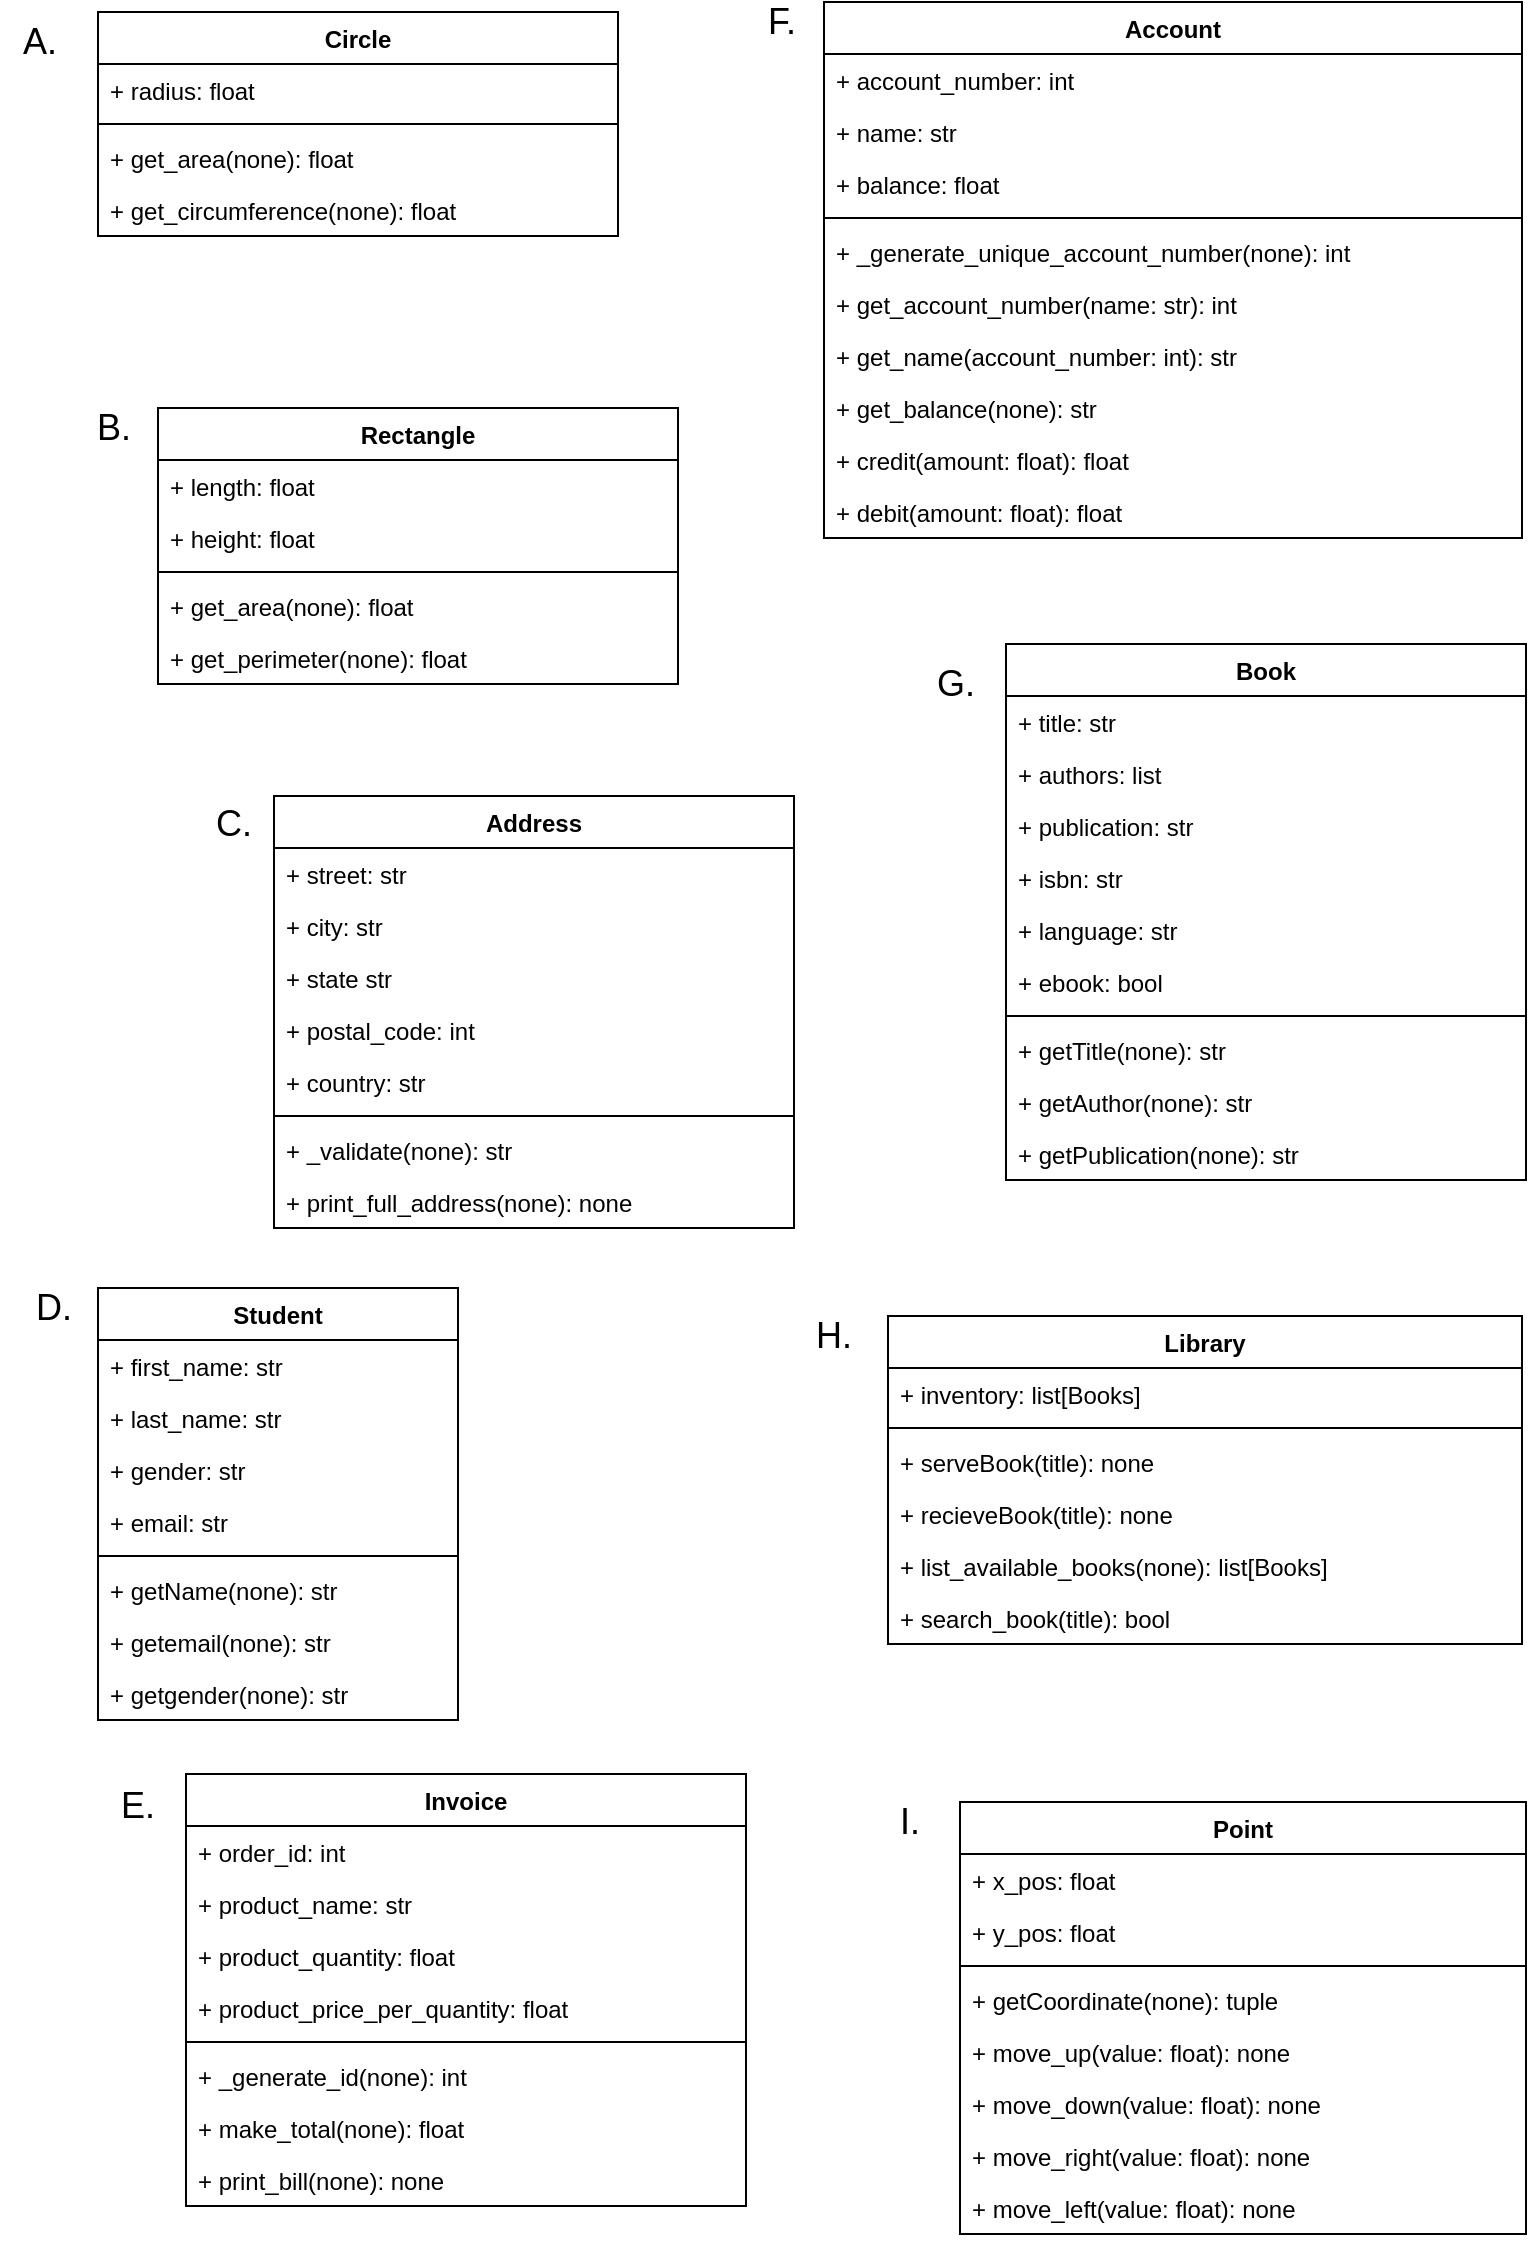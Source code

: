 <mxfile version="14.5.1" type="github">
  <diagram id="C5RBs43oDa-KdzZeNtuy" name="Page-1">
    <mxGraphModel dx="1408" dy="808" grid="0" gridSize="10" guides="1" tooltips="1" connect="1" arrows="1" fold="1" page="1" pageScale="1" pageWidth="827" pageHeight="1169" background="none" math="0" shadow="0">
      <root>
        <mxCell id="WIyWlLk6GJQsqaUBKTNV-0" />
        <mxCell id="WIyWlLk6GJQsqaUBKTNV-1" parent="WIyWlLk6GJQsqaUBKTNV-0" />
        <mxCell id="QCE50cmt4et3kZU7Q80q-0" value="Student" style="swimlane;fontStyle=1;align=center;verticalAlign=top;childLayout=stackLayout;horizontal=1;startSize=26;horizontalStack=0;resizeParent=1;resizeParentMax=0;resizeLast=0;collapsible=1;marginBottom=0;" vertex="1" parent="WIyWlLk6GJQsqaUBKTNV-1">
          <mxGeometry x="92" y="664" width="180" height="216" as="geometry" />
        </mxCell>
        <mxCell id="QCE50cmt4et3kZU7Q80q-1" value="+ first_name: str" style="text;strokeColor=none;fillColor=none;align=left;verticalAlign=top;spacingLeft=4;spacingRight=4;overflow=hidden;rotatable=0;points=[[0,0.5],[1,0.5]];portConstraint=eastwest;" vertex="1" parent="QCE50cmt4et3kZU7Q80q-0">
          <mxGeometry y="26" width="180" height="26" as="geometry" />
        </mxCell>
        <mxCell id="QCE50cmt4et3kZU7Q80q-7" value="+ last_name: str" style="text;strokeColor=none;fillColor=none;align=left;verticalAlign=top;spacingLeft=4;spacingRight=4;overflow=hidden;rotatable=0;points=[[0,0.5],[1,0.5]];portConstraint=eastwest;" vertex="1" parent="QCE50cmt4et3kZU7Q80q-0">
          <mxGeometry y="52" width="180" height="26" as="geometry" />
        </mxCell>
        <mxCell id="QCE50cmt4et3kZU7Q80q-8" value="+ gender: str" style="text;strokeColor=none;fillColor=none;align=left;verticalAlign=top;spacingLeft=4;spacingRight=4;overflow=hidden;rotatable=0;points=[[0,0.5],[1,0.5]];portConstraint=eastwest;" vertex="1" parent="QCE50cmt4et3kZU7Q80q-0">
          <mxGeometry y="78" width="180" height="26" as="geometry" />
        </mxCell>
        <mxCell id="QCE50cmt4et3kZU7Q80q-9" value="+ email: str" style="text;strokeColor=none;fillColor=none;align=left;verticalAlign=top;spacingLeft=4;spacingRight=4;overflow=hidden;rotatable=0;points=[[0,0.5],[1,0.5]];portConstraint=eastwest;" vertex="1" parent="QCE50cmt4et3kZU7Q80q-0">
          <mxGeometry y="104" width="180" height="26" as="geometry" />
        </mxCell>
        <mxCell id="QCE50cmt4et3kZU7Q80q-2" value="" style="line;strokeWidth=1;fillColor=none;align=left;verticalAlign=middle;spacingTop=-1;spacingLeft=3;spacingRight=3;rotatable=0;labelPosition=right;points=[];portConstraint=eastwest;" vertex="1" parent="QCE50cmt4et3kZU7Q80q-0">
          <mxGeometry y="130" width="180" height="8" as="geometry" />
        </mxCell>
        <mxCell id="QCE50cmt4et3kZU7Q80q-3" value="+ getName(none): str" style="text;strokeColor=none;fillColor=none;align=left;verticalAlign=top;spacingLeft=4;spacingRight=4;overflow=hidden;rotatable=0;points=[[0,0.5],[1,0.5]];portConstraint=eastwest;" vertex="1" parent="QCE50cmt4et3kZU7Q80q-0">
          <mxGeometry y="138" width="180" height="26" as="geometry" />
        </mxCell>
        <mxCell id="QCE50cmt4et3kZU7Q80q-10" value="+ getemail(none): str" style="text;strokeColor=none;fillColor=none;align=left;verticalAlign=top;spacingLeft=4;spacingRight=4;overflow=hidden;rotatable=0;points=[[0,0.5],[1,0.5]];portConstraint=eastwest;" vertex="1" parent="QCE50cmt4et3kZU7Q80q-0">
          <mxGeometry y="164" width="180" height="26" as="geometry" />
        </mxCell>
        <mxCell id="QCE50cmt4et3kZU7Q80q-12" value="+ getgender(none): str" style="text;strokeColor=none;fillColor=none;align=left;verticalAlign=top;spacingLeft=4;spacingRight=4;overflow=hidden;rotatable=0;points=[[0,0.5],[1,0.5]];portConstraint=eastwest;" vertex="1" parent="QCE50cmt4et3kZU7Q80q-0">
          <mxGeometry y="190" width="180" height="26" as="geometry" />
        </mxCell>
        <mxCell id="QCE50cmt4et3kZU7Q80q-13" value="Circle" style="swimlane;fontStyle=1;align=center;verticalAlign=top;childLayout=stackLayout;horizontal=1;startSize=26;horizontalStack=0;resizeParent=1;resizeParentMax=0;resizeLast=0;collapsible=1;marginBottom=0;shadow=0;" vertex="1" parent="WIyWlLk6GJQsqaUBKTNV-1">
          <mxGeometry x="92" y="26" width="260" height="112" as="geometry" />
        </mxCell>
        <mxCell id="QCE50cmt4et3kZU7Q80q-14" value="+ radius: float" style="text;strokeColor=none;fillColor=none;align=left;verticalAlign=top;spacingLeft=4;spacingRight=4;overflow=hidden;rotatable=0;points=[[0,0.5],[1,0.5]];portConstraint=eastwest;" vertex="1" parent="QCE50cmt4et3kZU7Q80q-13">
          <mxGeometry y="26" width="260" height="26" as="geometry" />
        </mxCell>
        <mxCell id="QCE50cmt4et3kZU7Q80q-15" value="" style="line;strokeWidth=1;fillColor=none;align=left;verticalAlign=middle;spacingTop=-1;spacingLeft=3;spacingRight=3;rotatable=0;labelPosition=right;points=[];portConstraint=eastwest;" vertex="1" parent="QCE50cmt4et3kZU7Q80q-13">
          <mxGeometry y="52" width="260" height="8" as="geometry" />
        </mxCell>
        <mxCell id="QCE50cmt4et3kZU7Q80q-16" value="+ get_area(none): float" style="text;strokeColor=none;fillColor=none;align=left;verticalAlign=top;spacingLeft=4;spacingRight=4;overflow=hidden;rotatable=0;points=[[0,0.5],[1,0.5]];portConstraint=eastwest;" vertex="1" parent="QCE50cmt4et3kZU7Q80q-13">
          <mxGeometry y="60" width="260" height="26" as="geometry" />
        </mxCell>
        <mxCell id="QCE50cmt4et3kZU7Q80q-17" value="+ get_circumference(none): float" style="text;strokeColor=none;fillColor=none;align=left;verticalAlign=top;spacingLeft=4;spacingRight=4;overflow=hidden;rotatable=0;points=[[0,0.5],[1,0.5]];portConstraint=eastwest;" vertex="1" parent="QCE50cmt4et3kZU7Q80q-13">
          <mxGeometry y="86" width="260" height="26" as="geometry" />
        </mxCell>
        <mxCell id="QCE50cmt4et3kZU7Q80q-18" value="Rectangle" style="swimlane;fontStyle=1;align=center;verticalAlign=top;childLayout=stackLayout;horizontal=1;startSize=26;horizontalStack=0;resizeParent=1;resizeParentMax=0;resizeLast=0;collapsible=1;marginBottom=0;shadow=0;" vertex="1" parent="WIyWlLk6GJQsqaUBKTNV-1">
          <mxGeometry x="122" y="224" width="260" height="138" as="geometry" />
        </mxCell>
        <mxCell id="QCE50cmt4et3kZU7Q80q-19" value="+ length: float" style="text;strokeColor=none;fillColor=none;align=left;verticalAlign=top;spacingLeft=4;spacingRight=4;overflow=hidden;rotatable=0;points=[[0,0.5],[1,0.5]];portConstraint=eastwest;" vertex="1" parent="QCE50cmt4et3kZU7Q80q-18">
          <mxGeometry y="26" width="260" height="26" as="geometry" />
        </mxCell>
        <mxCell id="QCE50cmt4et3kZU7Q80q-23" value="+ height: float" style="text;strokeColor=none;fillColor=none;align=left;verticalAlign=top;spacingLeft=4;spacingRight=4;overflow=hidden;rotatable=0;points=[[0,0.5],[1,0.5]];portConstraint=eastwest;" vertex="1" parent="QCE50cmt4et3kZU7Q80q-18">
          <mxGeometry y="52" width="260" height="26" as="geometry" />
        </mxCell>
        <mxCell id="QCE50cmt4et3kZU7Q80q-20" value="" style="line;strokeWidth=1;fillColor=none;align=left;verticalAlign=middle;spacingTop=-1;spacingLeft=3;spacingRight=3;rotatable=0;labelPosition=right;points=[];portConstraint=eastwest;" vertex="1" parent="QCE50cmt4et3kZU7Q80q-18">
          <mxGeometry y="78" width="260" height="8" as="geometry" />
        </mxCell>
        <mxCell id="QCE50cmt4et3kZU7Q80q-21" value="+ get_area(none): float" style="text;strokeColor=none;fillColor=none;align=left;verticalAlign=top;spacingLeft=4;spacingRight=4;overflow=hidden;rotatable=0;points=[[0,0.5],[1,0.5]];portConstraint=eastwest;" vertex="1" parent="QCE50cmt4et3kZU7Q80q-18">
          <mxGeometry y="86" width="260" height="26" as="geometry" />
        </mxCell>
        <mxCell id="QCE50cmt4et3kZU7Q80q-22" value="+ get_perimeter(none): float" style="text;strokeColor=none;fillColor=none;align=left;verticalAlign=top;spacingLeft=4;spacingRight=4;overflow=hidden;rotatable=0;points=[[0,0.5],[1,0.5]];portConstraint=eastwest;" vertex="1" parent="QCE50cmt4et3kZU7Q80q-18">
          <mxGeometry y="112" width="260" height="26" as="geometry" />
        </mxCell>
        <mxCell id="QCE50cmt4et3kZU7Q80q-24" value="Address" style="swimlane;fontStyle=1;align=center;verticalAlign=top;childLayout=stackLayout;horizontal=1;startSize=26;horizontalStack=0;resizeParent=1;resizeParentMax=0;resizeLast=0;collapsible=1;marginBottom=0;" vertex="1" parent="WIyWlLk6GJQsqaUBKTNV-1">
          <mxGeometry x="180" y="418" width="260" height="216" as="geometry" />
        </mxCell>
        <mxCell id="QCE50cmt4et3kZU7Q80q-25" value="+ street: str" style="text;strokeColor=none;fillColor=none;align=left;verticalAlign=top;spacingLeft=4;spacingRight=4;overflow=hidden;rotatable=0;points=[[0,0.5],[1,0.5]];portConstraint=eastwest;" vertex="1" parent="QCE50cmt4et3kZU7Q80q-24">
          <mxGeometry y="26" width="260" height="26" as="geometry" />
        </mxCell>
        <mxCell id="QCE50cmt4et3kZU7Q80q-26" value="+ city: str" style="text;strokeColor=none;fillColor=none;align=left;verticalAlign=top;spacingLeft=4;spacingRight=4;overflow=hidden;rotatable=0;points=[[0,0.5],[1,0.5]];portConstraint=eastwest;" vertex="1" parent="QCE50cmt4et3kZU7Q80q-24">
          <mxGeometry y="52" width="260" height="26" as="geometry" />
        </mxCell>
        <mxCell id="QCE50cmt4et3kZU7Q80q-27" value="+ state str" style="text;strokeColor=none;fillColor=none;align=left;verticalAlign=top;spacingLeft=4;spacingRight=4;overflow=hidden;rotatable=0;points=[[0,0.5],[1,0.5]];portConstraint=eastwest;" vertex="1" parent="QCE50cmt4et3kZU7Q80q-24">
          <mxGeometry y="78" width="260" height="26" as="geometry" />
        </mxCell>
        <mxCell id="QCE50cmt4et3kZU7Q80q-28" value="+ postal_code: int" style="text;strokeColor=none;fillColor=none;align=left;verticalAlign=top;spacingLeft=4;spacingRight=4;overflow=hidden;rotatable=0;points=[[0,0.5],[1,0.5]];portConstraint=eastwest;" vertex="1" parent="QCE50cmt4et3kZU7Q80q-24">
          <mxGeometry y="104" width="260" height="26" as="geometry" />
        </mxCell>
        <mxCell id="QCE50cmt4et3kZU7Q80q-33" value="+ country: str" style="text;strokeColor=none;fillColor=none;align=left;verticalAlign=top;spacingLeft=4;spacingRight=4;overflow=hidden;rotatable=0;points=[[0,0.5],[1,0.5]];portConstraint=eastwest;" vertex="1" parent="QCE50cmt4et3kZU7Q80q-24">
          <mxGeometry y="130" width="260" height="26" as="geometry" />
        </mxCell>
        <mxCell id="QCE50cmt4et3kZU7Q80q-29" value="" style="line;strokeWidth=1;fillColor=none;align=left;verticalAlign=middle;spacingTop=-1;spacingLeft=3;spacingRight=3;rotatable=0;labelPosition=right;points=[];portConstraint=eastwest;" vertex="1" parent="QCE50cmt4et3kZU7Q80q-24">
          <mxGeometry y="156" width="260" height="8" as="geometry" />
        </mxCell>
        <mxCell id="QCE50cmt4et3kZU7Q80q-30" value="+ _validate(none): str" style="text;strokeColor=none;fillColor=none;align=left;verticalAlign=top;spacingLeft=4;spacingRight=4;overflow=hidden;rotatable=0;points=[[0,0.5],[1,0.5]];portConstraint=eastwest;" vertex="1" parent="QCE50cmt4et3kZU7Q80q-24">
          <mxGeometry y="164" width="260" height="26" as="geometry" />
        </mxCell>
        <mxCell id="QCE50cmt4et3kZU7Q80q-31" value="+ print_full_address(none): none" style="text;strokeColor=none;fillColor=none;align=left;verticalAlign=top;spacingLeft=4;spacingRight=4;overflow=hidden;rotatable=0;points=[[0,0.5],[1,0.5]];portConstraint=eastwest;" vertex="1" parent="QCE50cmt4et3kZU7Q80q-24">
          <mxGeometry y="190" width="260" height="26" as="geometry" />
        </mxCell>
        <mxCell id="QCE50cmt4et3kZU7Q80q-35" value="Invoice" style="swimlane;fontStyle=1;align=center;verticalAlign=top;childLayout=stackLayout;horizontal=1;startSize=26;horizontalStack=0;resizeParent=1;resizeParentMax=0;resizeLast=0;collapsible=1;marginBottom=0;" vertex="1" parent="WIyWlLk6GJQsqaUBKTNV-1">
          <mxGeometry x="136" y="907" width="280" height="216" as="geometry" />
        </mxCell>
        <mxCell id="QCE50cmt4et3kZU7Q80q-36" value="+ order_id: int" style="text;strokeColor=none;fillColor=none;align=left;verticalAlign=top;spacingLeft=4;spacingRight=4;overflow=hidden;rotatable=0;points=[[0,0.5],[1,0.5]];portConstraint=eastwest;" vertex="1" parent="QCE50cmt4et3kZU7Q80q-35">
          <mxGeometry y="26" width="280" height="26" as="geometry" />
        </mxCell>
        <mxCell id="QCE50cmt4et3kZU7Q80q-37" value="+ product_name: str" style="text;strokeColor=none;fillColor=none;align=left;verticalAlign=top;spacingLeft=4;spacingRight=4;overflow=hidden;rotatable=0;points=[[0,0.5],[1,0.5]];portConstraint=eastwest;" vertex="1" parent="QCE50cmt4et3kZU7Q80q-35">
          <mxGeometry y="52" width="280" height="26" as="geometry" />
        </mxCell>
        <mxCell id="QCE50cmt4et3kZU7Q80q-38" value="+ product_quantity: float" style="text;strokeColor=none;fillColor=none;align=left;verticalAlign=top;spacingLeft=4;spacingRight=4;overflow=hidden;rotatable=0;points=[[0,0.5],[1,0.5]];portConstraint=eastwest;" vertex="1" parent="QCE50cmt4et3kZU7Q80q-35">
          <mxGeometry y="78" width="280" height="26" as="geometry" />
        </mxCell>
        <mxCell id="QCE50cmt4et3kZU7Q80q-39" value="+ product_price_per_quantity: float" style="text;strokeColor=none;fillColor=none;align=left;verticalAlign=top;spacingLeft=4;spacingRight=4;overflow=hidden;rotatable=0;points=[[0,0.5],[1,0.5]];portConstraint=eastwest;" vertex="1" parent="QCE50cmt4et3kZU7Q80q-35">
          <mxGeometry y="104" width="280" height="26" as="geometry" />
        </mxCell>
        <mxCell id="QCE50cmt4et3kZU7Q80q-40" value="" style="line;strokeWidth=1;fillColor=none;align=left;verticalAlign=middle;spacingTop=-1;spacingLeft=3;spacingRight=3;rotatable=0;labelPosition=right;points=[];portConstraint=eastwest;" vertex="1" parent="QCE50cmt4et3kZU7Q80q-35">
          <mxGeometry y="130" width="280" height="8" as="geometry" />
        </mxCell>
        <mxCell id="QCE50cmt4et3kZU7Q80q-41" value="+ _generate_id(none): int" style="text;strokeColor=none;fillColor=none;align=left;verticalAlign=top;spacingLeft=4;spacingRight=4;overflow=hidden;rotatable=0;points=[[0,0.5],[1,0.5]];portConstraint=eastwest;" vertex="1" parent="QCE50cmt4et3kZU7Q80q-35">
          <mxGeometry y="138" width="280" height="26" as="geometry" />
        </mxCell>
        <mxCell id="QCE50cmt4et3kZU7Q80q-42" value="+ make_total(none): float" style="text;strokeColor=none;fillColor=none;align=left;verticalAlign=top;spacingLeft=4;spacingRight=4;overflow=hidden;rotatable=0;points=[[0,0.5],[1,0.5]];portConstraint=eastwest;" vertex="1" parent="QCE50cmt4et3kZU7Q80q-35">
          <mxGeometry y="164" width="280" height="26" as="geometry" />
        </mxCell>
        <mxCell id="QCE50cmt4et3kZU7Q80q-44" value="+ print_bill(none): none" style="text;strokeColor=none;fillColor=none;align=left;verticalAlign=top;spacingLeft=4;spacingRight=4;overflow=hidden;rotatable=0;points=[[0,0.5],[1,0.5]];portConstraint=eastwest;" vertex="1" parent="QCE50cmt4et3kZU7Q80q-35">
          <mxGeometry y="190" width="280" height="26" as="geometry" />
        </mxCell>
        <mxCell id="QCE50cmt4et3kZU7Q80q-45" value="Account" style="swimlane;fontStyle=1;align=center;verticalAlign=top;childLayout=stackLayout;horizontal=1;startSize=26;horizontalStack=0;resizeParent=1;resizeParentMax=0;resizeLast=0;collapsible=1;marginBottom=0;" vertex="1" parent="WIyWlLk6GJQsqaUBKTNV-1">
          <mxGeometry x="455" y="21" width="349" height="268" as="geometry" />
        </mxCell>
        <mxCell id="QCE50cmt4et3kZU7Q80q-46" value="+ account_number: int" style="text;strokeColor=none;fillColor=none;align=left;verticalAlign=top;spacingLeft=4;spacingRight=4;overflow=hidden;rotatable=0;points=[[0,0.5],[1,0.5]];portConstraint=eastwest;" vertex="1" parent="QCE50cmt4et3kZU7Q80q-45">
          <mxGeometry y="26" width="349" height="26" as="geometry" />
        </mxCell>
        <mxCell id="QCE50cmt4et3kZU7Q80q-47" value="+ name: str" style="text;strokeColor=none;fillColor=none;align=left;verticalAlign=top;spacingLeft=4;spacingRight=4;overflow=hidden;rotatable=0;points=[[0,0.5],[1,0.5]];portConstraint=eastwest;" vertex="1" parent="QCE50cmt4et3kZU7Q80q-45">
          <mxGeometry y="52" width="349" height="26" as="geometry" />
        </mxCell>
        <mxCell id="QCE50cmt4et3kZU7Q80q-48" value="+ balance: float" style="text;strokeColor=none;fillColor=none;align=left;verticalAlign=top;spacingLeft=4;spacingRight=4;overflow=hidden;rotatable=0;points=[[0,0.5],[1,0.5]];portConstraint=eastwest;" vertex="1" parent="QCE50cmt4et3kZU7Q80q-45">
          <mxGeometry y="78" width="349" height="26" as="geometry" />
        </mxCell>
        <mxCell id="QCE50cmt4et3kZU7Q80q-50" value="" style="line;strokeWidth=1;fillColor=none;align=left;verticalAlign=middle;spacingTop=-1;spacingLeft=3;spacingRight=3;rotatable=0;labelPosition=right;points=[];portConstraint=eastwest;" vertex="1" parent="QCE50cmt4et3kZU7Q80q-45">
          <mxGeometry y="104" width="349" height="8" as="geometry" />
        </mxCell>
        <mxCell id="QCE50cmt4et3kZU7Q80q-51" value="+ _generate_unique_account_number(none): int" style="text;strokeColor=none;fillColor=none;align=left;verticalAlign=top;spacingLeft=4;spacingRight=4;overflow=hidden;rotatable=0;points=[[0,0.5],[1,0.5]];portConstraint=eastwest;" vertex="1" parent="QCE50cmt4et3kZU7Q80q-45">
          <mxGeometry y="112" width="349" height="26" as="geometry" />
        </mxCell>
        <mxCell id="QCE50cmt4et3kZU7Q80q-52" value="+ get_account_number(name: str): int" style="text;strokeColor=none;fillColor=none;align=left;verticalAlign=top;spacingLeft=4;spacingRight=4;overflow=hidden;rotatable=0;points=[[0,0.5],[1,0.5]];portConstraint=eastwest;" vertex="1" parent="QCE50cmt4et3kZU7Q80q-45">
          <mxGeometry y="138" width="349" height="26" as="geometry" />
        </mxCell>
        <mxCell id="QCE50cmt4et3kZU7Q80q-53" value="+ get_name(account_number: int): str" style="text;strokeColor=none;fillColor=none;align=left;verticalAlign=top;spacingLeft=4;spacingRight=4;overflow=hidden;rotatable=0;points=[[0,0.5],[1,0.5]];portConstraint=eastwest;" vertex="1" parent="QCE50cmt4et3kZU7Q80q-45">
          <mxGeometry y="164" width="349" height="26" as="geometry" />
        </mxCell>
        <mxCell id="QCE50cmt4et3kZU7Q80q-54" value="+ get_balance(none): str" style="text;strokeColor=none;fillColor=none;align=left;verticalAlign=top;spacingLeft=4;spacingRight=4;overflow=hidden;rotatable=0;points=[[0,0.5],[1,0.5]];portConstraint=eastwest;" vertex="1" parent="QCE50cmt4et3kZU7Q80q-45">
          <mxGeometry y="190" width="349" height="26" as="geometry" />
        </mxCell>
        <mxCell id="QCE50cmt4et3kZU7Q80q-55" value="+ credit(amount: float): float" style="text;strokeColor=none;fillColor=none;align=left;verticalAlign=top;spacingLeft=4;spacingRight=4;overflow=hidden;rotatable=0;points=[[0,0.5],[1,0.5]];portConstraint=eastwest;" vertex="1" parent="QCE50cmt4et3kZU7Q80q-45">
          <mxGeometry y="216" width="349" height="26" as="geometry" />
        </mxCell>
        <mxCell id="QCE50cmt4et3kZU7Q80q-56" value="+ debit(amount: float): float" style="text;strokeColor=none;fillColor=none;align=left;verticalAlign=top;spacingLeft=4;spacingRight=4;overflow=hidden;rotatable=0;points=[[0,0.5],[1,0.5]];portConstraint=eastwest;" vertex="1" parent="QCE50cmt4et3kZU7Q80q-45">
          <mxGeometry y="242" width="349" height="26" as="geometry" />
        </mxCell>
        <mxCell id="QCE50cmt4et3kZU7Q80q-57" value="Book" style="swimlane;fontStyle=1;align=center;verticalAlign=top;childLayout=stackLayout;horizontal=1;startSize=26;horizontalStack=0;resizeParent=1;resizeParentMax=0;resizeLast=0;collapsible=1;marginBottom=0;" vertex="1" parent="WIyWlLk6GJQsqaUBKTNV-1">
          <mxGeometry x="546" y="342" width="260" height="268" as="geometry" />
        </mxCell>
        <mxCell id="QCE50cmt4et3kZU7Q80q-58" value="+ title: str" style="text;strokeColor=none;fillColor=none;align=left;verticalAlign=top;spacingLeft=4;spacingRight=4;overflow=hidden;rotatable=0;points=[[0,0.5],[1,0.5]];portConstraint=eastwest;" vertex="1" parent="QCE50cmt4et3kZU7Q80q-57">
          <mxGeometry y="26" width="260" height="26" as="geometry" />
        </mxCell>
        <mxCell id="QCE50cmt4et3kZU7Q80q-59" value="+ authors: list" style="text;strokeColor=none;fillColor=none;align=left;verticalAlign=top;spacingLeft=4;spacingRight=4;overflow=hidden;rotatable=0;points=[[0,0.5],[1,0.5]];portConstraint=eastwest;" vertex="1" parent="QCE50cmt4et3kZU7Q80q-57">
          <mxGeometry y="52" width="260" height="26" as="geometry" />
        </mxCell>
        <mxCell id="QCE50cmt4et3kZU7Q80q-60" value="+ publication: str" style="text;strokeColor=none;fillColor=none;align=left;verticalAlign=top;spacingLeft=4;spacingRight=4;overflow=hidden;rotatable=0;points=[[0,0.5],[1,0.5]];portConstraint=eastwest;" vertex="1" parent="QCE50cmt4et3kZU7Q80q-57">
          <mxGeometry y="78" width="260" height="26" as="geometry" />
        </mxCell>
        <mxCell id="QCE50cmt4et3kZU7Q80q-61" value="+ isbn: str" style="text;strokeColor=none;fillColor=none;align=left;verticalAlign=top;spacingLeft=4;spacingRight=4;overflow=hidden;rotatable=0;points=[[0,0.5],[1,0.5]];portConstraint=eastwest;" vertex="1" parent="QCE50cmt4et3kZU7Q80q-57">
          <mxGeometry y="104" width="260" height="26" as="geometry" />
        </mxCell>
        <mxCell id="QCE50cmt4et3kZU7Q80q-62" value="+ language: str" style="text;strokeColor=none;fillColor=none;align=left;verticalAlign=top;spacingLeft=4;spacingRight=4;overflow=hidden;rotatable=0;points=[[0,0.5],[1,0.5]];portConstraint=eastwest;" vertex="1" parent="QCE50cmt4et3kZU7Q80q-57">
          <mxGeometry y="130" width="260" height="26" as="geometry" />
        </mxCell>
        <mxCell id="QCE50cmt4et3kZU7Q80q-66" value="+ ebook: bool" style="text;strokeColor=none;fillColor=none;align=left;verticalAlign=top;spacingLeft=4;spacingRight=4;overflow=hidden;rotatable=0;points=[[0,0.5],[1,0.5]];portConstraint=eastwest;" vertex="1" parent="QCE50cmt4et3kZU7Q80q-57">
          <mxGeometry y="156" width="260" height="26" as="geometry" />
        </mxCell>
        <mxCell id="QCE50cmt4et3kZU7Q80q-63" value="" style="line;strokeWidth=1;fillColor=none;align=left;verticalAlign=middle;spacingTop=-1;spacingLeft=3;spacingRight=3;rotatable=0;labelPosition=right;points=[];portConstraint=eastwest;" vertex="1" parent="QCE50cmt4et3kZU7Q80q-57">
          <mxGeometry y="182" width="260" height="8" as="geometry" />
        </mxCell>
        <mxCell id="QCE50cmt4et3kZU7Q80q-64" value="+ getTitle(none): str" style="text;strokeColor=none;fillColor=none;align=left;verticalAlign=top;spacingLeft=4;spacingRight=4;overflow=hidden;rotatable=0;points=[[0,0.5],[1,0.5]];portConstraint=eastwest;" vertex="1" parent="QCE50cmt4et3kZU7Q80q-57">
          <mxGeometry y="190" width="260" height="26" as="geometry" />
        </mxCell>
        <mxCell id="QCE50cmt4et3kZU7Q80q-65" value="+ getAuthor(none): str" style="text;strokeColor=none;fillColor=none;align=left;verticalAlign=top;spacingLeft=4;spacingRight=4;overflow=hidden;rotatable=0;points=[[0,0.5],[1,0.5]];portConstraint=eastwest;" vertex="1" parent="QCE50cmt4et3kZU7Q80q-57">
          <mxGeometry y="216" width="260" height="26" as="geometry" />
        </mxCell>
        <mxCell id="QCE50cmt4et3kZU7Q80q-68" value="+ getPublication(none): str" style="text;strokeColor=none;fillColor=none;align=left;verticalAlign=top;spacingLeft=4;spacingRight=4;overflow=hidden;rotatable=0;points=[[0,0.5],[1,0.5]];portConstraint=eastwest;" vertex="1" parent="QCE50cmt4et3kZU7Q80q-57">
          <mxGeometry y="242" width="260" height="26" as="geometry" />
        </mxCell>
        <mxCell id="QCE50cmt4et3kZU7Q80q-69" value="Library" style="swimlane;fontStyle=1;align=center;verticalAlign=top;childLayout=stackLayout;horizontal=1;startSize=26;horizontalStack=0;resizeParent=1;resizeParentMax=0;resizeLast=0;collapsible=1;marginBottom=0;" vertex="1" parent="WIyWlLk6GJQsqaUBKTNV-1">
          <mxGeometry x="487" y="678" width="317" height="164" as="geometry" />
        </mxCell>
        <mxCell id="QCE50cmt4et3kZU7Q80q-70" value="+ inventory: list[Books]" style="text;strokeColor=none;fillColor=none;align=left;verticalAlign=top;spacingLeft=4;spacingRight=4;overflow=hidden;rotatable=0;points=[[0,0.5],[1,0.5]];portConstraint=eastwest;" vertex="1" parent="QCE50cmt4et3kZU7Q80q-69">
          <mxGeometry y="26" width="317" height="26" as="geometry" />
        </mxCell>
        <mxCell id="QCE50cmt4et3kZU7Q80q-76" value="" style="line;strokeWidth=1;fillColor=none;align=left;verticalAlign=middle;spacingTop=-1;spacingLeft=3;spacingRight=3;rotatable=0;labelPosition=right;points=[];portConstraint=eastwest;" vertex="1" parent="QCE50cmt4et3kZU7Q80q-69">
          <mxGeometry y="52" width="317" height="8" as="geometry" />
        </mxCell>
        <mxCell id="QCE50cmt4et3kZU7Q80q-77" value="+ serveBook(title): none" style="text;strokeColor=none;fillColor=none;align=left;verticalAlign=top;spacingLeft=4;spacingRight=4;overflow=hidden;rotatable=0;points=[[0,0.5],[1,0.5]];portConstraint=eastwest;" vertex="1" parent="QCE50cmt4et3kZU7Q80q-69">
          <mxGeometry y="60" width="317" height="26" as="geometry" />
        </mxCell>
        <mxCell id="QCE50cmt4et3kZU7Q80q-78" value="+ recieveBook(title): none" style="text;strokeColor=none;fillColor=none;align=left;verticalAlign=top;spacingLeft=4;spacingRight=4;overflow=hidden;rotatable=0;points=[[0,0.5],[1,0.5]];portConstraint=eastwest;" vertex="1" parent="QCE50cmt4et3kZU7Q80q-69">
          <mxGeometry y="86" width="317" height="26" as="geometry" />
        </mxCell>
        <mxCell id="QCE50cmt4et3kZU7Q80q-79" value="+ list_available_books(none): list[Books]" style="text;strokeColor=none;fillColor=none;align=left;verticalAlign=top;spacingLeft=4;spacingRight=4;overflow=hidden;rotatable=0;points=[[0,0.5],[1,0.5]];portConstraint=eastwest;" vertex="1" parent="QCE50cmt4et3kZU7Q80q-69">
          <mxGeometry y="112" width="317" height="26" as="geometry" />
        </mxCell>
        <mxCell id="QCE50cmt4et3kZU7Q80q-80" value="+ search_book(title): bool" style="text;strokeColor=none;fillColor=none;align=left;verticalAlign=top;spacingLeft=4;spacingRight=4;overflow=hidden;rotatable=0;points=[[0,0.5],[1,0.5]];portConstraint=eastwest;" vertex="1" parent="QCE50cmt4et3kZU7Q80q-69">
          <mxGeometry y="138" width="317" height="26" as="geometry" />
        </mxCell>
        <mxCell id="QCE50cmt4et3kZU7Q80q-81" value="Point" style="swimlane;fontStyle=1;align=center;verticalAlign=top;childLayout=stackLayout;horizontal=1;startSize=26;horizontalStack=0;resizeParent=1;resizeParentMax=0;resizeLast=0;collapsible=1;marginBottom=0;" vertex="1" parent="WIyWlLk6GJQsqaUBKTNV-1">
          <mxGeometry x="523" y="921" width="283" height="216" as="geometry" />
        </mxCell>
        <mxCell id="QCE50cmt4et3kZU7Q80q-82" value="+ x_pos: float" style="text;strokeColor=none;fillColor=none;align=left;verticalAlign=top;spacingLeft=4;spacingRight=4;overflow=hidden;rotatable=0;points=[[0,0.5],[1,0.5]];portConstraint=eastwest;" vertex="1" parent="QCE50cmt4et3kZU7Q80q-81">
          <mxGeometry y="26" width="283" height="26" as="geometry" />
        </mxCell>
        <mxCell id="QCE50cmt4et3kZU7Q80q-83" value="+ y_pos: float" style="text;strokeColor=none;fillColor=none;align=left;verticalAlign=top;spacingLeft=4;spacingRight=4;overflow=hidden;rotatable=0;points=[[0,0.5],[1,0.5]];portConstraint=eastwest;" vertex="1" parent="QCE50cmt4et3kZU7Q80q-81">
          <mxGeometry y="52" width="283" height="26" as="geometry" />
        </mxCell>
        <mxCell id="QCE50cmt4et3kZU7Q80q-86" value="" style="line;strokeWidth=1;fillColor=none;align=left;verticalAlign=middle;spacingTop=-1;spacingLeft=3;spacingRight=3;rotatable=0;labelPosition=right;points=[];portConstraint=eastwest;" vertex="1" parent="QCE50cmt4et3kZU7Q80q-81">
          <mxGeometry y="78" width="283" height="8" as="geometry" />
        </mxCell>
        <mxCell id="QCE50cmt4et3kZU7Q80q-87" value="+ getCoordinate(none): tuple" style="text;strokeColor=none;fillColor=none;align=left;verticalAlign=top;spacingLeft=4;spacingRight=4;overflow=hidden;rotatable=0;points=[[0,0.5],[1,0.5]];portConstraint=eastwest;" vertex="1" parent="QCE50cmt4et3kZU7Q80q-81">
          <mxGeometry y="86" width="283" height="26" as="geometry" />
        </mxCell>
        <mxCell id="QCE50cmt4et3kZU7Q80q-88" value="+ move_up(value: float): none" style="text;strokeColor=none;fillColor=none;align=left;verticalAlign=top;spacingLeft=4;spacingRight=4;overflow=hidden;rotatable=0;points=[[0,0.5],[1,0.5]];portConstraint=eastwest;" vertex="1" parent="QCE50cmt4et3kZU7Q80q-81">
          <mxGeometry y="112" width="283" height="26" as="geometry" />
        </mxCell>
        <mxCell id="QCE50cmt4et3kZU7Q80q-90" value="+ move_down(value: float): none" style="text;strokeColor=none;fillColor=none;align=left;verticalAlign=top;spacingLeft=4;spacingRight=4;overflow=hidden;rotatable=0;points=[[0,0.5],[1,0.5]];portConstraint=eastwest;" vertex="1" parent="QCE50cmt4et3kZU7Q80q-81">
          <mxGeometry y="138" width="283" height="26" as="geometry" />
        </mxCell>
        <mxCell id="QCE50cmt4et3kZU7Q80q-91" value="+ move_right(value: float): none" style="text;strokeColor=none;fillColor=none;align=left;verticalAlign=top;spacingLeft=4;spacingRight=4;overflow=hidden;rotatable=0;points=[[0,0.5],[1,0.5]];portConstraint=eastwest;" vertex="1" parent="QCE50cmt4et3kZU7Q80q-81">
          <mxGeometry y="164" width="283" height="26" as="geometry" />
        </mxCell>
        <mxCell id="QCE50cmt4et3kZU7Q80q-92" value="+ move_left(value: float): none" style="text;strokeColor=none;fillColor=none;align=left;verticalAlign=top;spacingLeft=4;spacingRight=4;overflow=hidden;rotatable=0;points=[[0,0.5],[1,0.5]];portConstraint=eastwest;" vertex="1" parent="QCE50cmt4et3kZU7Q80q-81">
          <mxGeometry y="190" width="283" height="26" as="geometry" />
        </mxCell>
        <mxCell id="QCE50cmt4et3kZU7Q80q-93" value="A." style="text;html=1;strokeColor=none;align=center;verticalAlign=middle;whiteSpace=wrap;rounded=0;shadow=0;strokeWidth=4;fontSize=18;" vertex="1" parent="WIyWlLk6GJQsqaUBKTNV-1">
          <mxGeometry x="43" y="31" width="40" height="20" as="geometry" />
        </mxCell>
        <mxCell id="QCE50cmt4et3kZU7Q80q-94" value="B." style="text;html=1;strokeColor=none;align=center;verticalAlign=middle;whiteSpace=wrap;rounded=0;shadow=0;strokeWidth=4;fontSize=18;" vertex="1" parent="WIyWlLk6GJQsqaUBKTNV-1">
          <mxGeometry x="80" y="224" width="40" height="20" as="geometry" />
        </mxCell>
        <mxCell id="QCE50cmt4et3kZU7Q80q-95" value="C." style="text;html=1;strokeColor=none;align=center;verticalAlign=middle;whiteSpace=wrap;rounded=0;shadow=0;strokeWidth=4;fontSize=18;" vertex="1" parent="WIyWlLk6GJQsqaUBKTNV-1">
          <mxGeometry x="140" y="422" width="40" height="20" as="geometry" />
        </mxCell>
        <mxCell id="QCE50cmt4et3kZU7Q80q-96" value="D." style="text;html=1;strokeColor=none;align=center;verticalAlign=middle;whiteSpace=wrap;rounded=0;shadow=0;strokeWidth=4;fontSize=18;" vertex="1" parent="WIyWlLk6GJQsqaUBKTNV-1">
          <mxGeometry x="50" y="664" width="40" height="20" as="geometry" />
        </mxCell>
        <mxCell id="QCE50cmt4et3kZU7Q80q-97" value="E." style="text;html=1;strokeColor=none;align=center;verticalAlign=middle;whiteSpace=wrap;rounded=0;shadow=0;strokeWidth=4;fontSize=18;" vertex="1" parent="WIyWlLk6GJQsqaUBKTNV-1">
          <mxGeometry x="92" y="913" width="40" height="20" as="geometry" />
        </mxCell>
        <mxCell id="QCE50cmt4et3kZU7Q80q-98" value="F." style="text;html=1;strokeColor=none;align=center;verticalAlign=middle;whiteSpace=wrap;rounded=0;shadow=0;strokeWidth=4;fontSize=18;" vertex="1" parent="WIyWlLk6GJQsqaUBKTNV-1">
          <mxGeometry x="414" y="21" width="40" height="20" as="geometry" />
        </mxCell>
        <mxCell id="QCE50cmt4et3kZU7Q80q-99" value="G." style="text;html=1;strokeColor=none;align=center;verticalAlign=middle;whiteSpace=wrap;rounded=0;shadow=0;strokeWidth=4;fontSize=18;" vertex="1" parent="WIyWlLk6GJQsqaUBKTNV-1">
          <mxGeometry x="501" y="352" width="40" height="20" as="geometry" />
        </mxCell>
        <mxCell id="QCE50cmt4et3kZU7Q80q-100" value="H." style="text;html=1;strokeColor=none;align=center;verticalAlign=middle;whiteSpace=wrap;rounded=0;shadow=0;strokeWidth=4;fontSize=18;" vertex="1" parent="WIyWlLk6GJQsqaUBKTNV-1">
          <mxGeometry x="440" y="678" width="40" height="20" as="geometry" />
        </mxCell>
        <mxCell id="QCE50cmt4et3kZU7Q80q-101" value="I." style="text;html=1;strokeColor=none;align=center;verticalAlign=middle;whiteSpace=wrap;rounded=0;shadow=0;strokeWidth=4;fontSize=18;" vertex="1" parent="WIyWlLk6GJQsqaUBKTNV-1">
          <mxGeometry x="478" y="921" width="40" height="20" as="geometry" />
        </mxCell>
      </root>
    </mxGraphModel>
  </diagram>
</mxfile>
